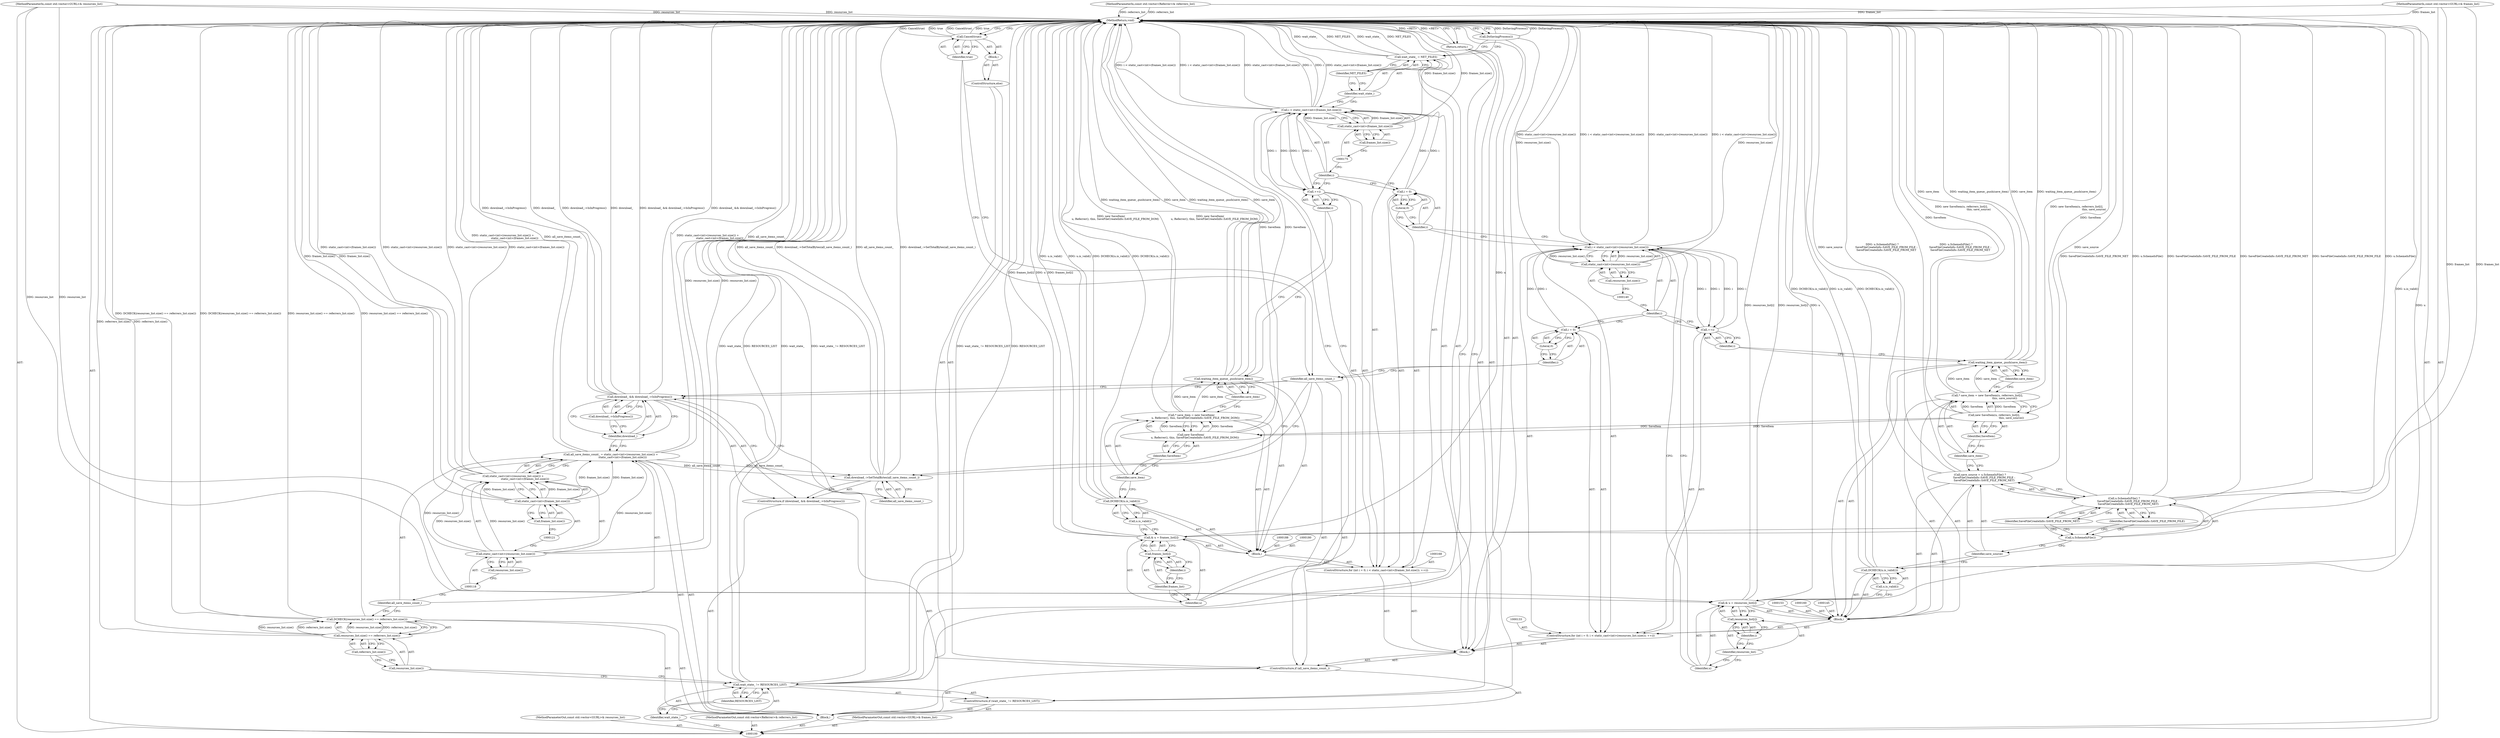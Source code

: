 digraph "1_Chrome_3b2943f5d343f5da393b99fe9efe6cefc6856aa1" {
"1000203" [label="(MethodReturn,void)"];
"1000120" [label="(Call,static_cast<int>(frames_list.size()))"];
"1000122" [label="(Call,frames_list.size())"];
"1000126" [label="(Call,download_->IsInProgress())"];
"1000123" [label="(ControlStructure,if (download_ && download_->IsInProgress()))"];
"1000124" [label="(Call,download_ && download_->IsInProgress())"];
"1000125" [label="(Identifier,download_)"];
"1000128" [label="(Identifier,all_save_items_count_)"];
"1000127" [label="(Call,download_->SetTotalBytes(all_save_items_count_))"];
"1000129" [label="(ControlStructure,if (all_save_items_count_))"];
"1000131" [label="(Block,)"];
"1000130" [label="(Identifier,all_save_items_count_)"];
"1000134" [label="(Call,i = 0)"];
"1000135" [label="(Identifier,i)"];
"1000136" [label="(Literal,0)"];
"1000137" [label="(Call,i < static_cast<int>(resources_list.size()))"];
"1000138" [label="(Identifier,i)"];
"1000139" [label="(Call,static_cast<int>(resources_list.size()))"];
"1000132" [label="(ControlStructure,for (int i = 0; i < static_cast<int>(resources_list.size()); ++i))"];
"1000141" [label="(Call,resources_list.size())"];
"1000142" [label="(Call,++i)"];
"1000143" [label="(Identifier,i)"];
"1000146" [label="(Call,& u = resources_list[i])"];
"1000147" [label="(Identifier,u)"];
"1000148" [label="(Call,resources_list[i])"];
"1000149" [label="(Identifier,resources_list)"];
"1000150" [label="(Identifier,i)"];
"1000152" [label="(Call,u.is_valid())"];
"1000151" [label="(Call,DCHECK(u.is_valid()))"];
"1000154" [label="(Call,save_source = u.SchemeIsFile() ?\n          SaveFileCreateInfo::SAVE_FILE_FROM_FILE :\n          SaveFileCreateInfo::SAVE_FILE_FROM_NET)"];
"1000155" [label="(Identifier,save_source)"];
"1000156" [label="(Call,u.SchemeIsFile() ?\n          SaveFileCreateInfo::SAVE_FILE_FROM_FILE :\n          SaveFileCreateInfo::SAVE_FILE_FROM_NET)"];
"1000157" [label="(Call,u.SchemeIsFile())"];
"1000101" [label="(MethodParameterIn,const std::vector<GURL>& resources_list)"];
"1000304" [label="(MethodParameterOut,const std::vector<GURL>& resources_list)"];
"1000158" [label="(Identifier,SaveFileCreateInfo::SAVE_FILE_FROM_FILE)"];
"1000159" [label="(Identifier,SaveFileCreateInfo::SAVE_FILE_FROM_NET)"];
"1000161" [label="(Call,* save_item = new SaveItem(u, referrers_list[i],\n                                         this, save_source))"];
"1000162" [label="(Identifier,save_item)"];
"1000163" [label="(Call,new SaveItem(u, referrers_list[i],\n                                         this, save_source))"];
"1000164" [label="(Identifier,SaveItem)"];
"1000144" [label="(Block,)"];
"1000166" [label="(Identifier,save_item)"];
"1000165" [label="(Call,waiting_item_queue_.push(save_item))"];
"1000169" [label="(Call,i = 0)"];
"1000170" [label="(Identifier,i)"];
"1000171" [label="(Literal,0)"];
"1000172" [label="(Call,i < static_cast<int>(frames_list.size()))"];
"1000173" [label="(Identifier,i)"];
"1000174" [label="(Call,static_cast<int>(frames_list.size()))"];
"1000167" [label="(ControlStructure,for (int i = 0; i < static_cast<int>(frames_list.size()); ++i))"];
"1000176" [label="(Call,frames_list.size())"];
"1000177" [label="(Call,++i)"];
"1000178" [label="(Identifier,i)"];
"1000181" [label="(Call,& u = frames_list[i])"];
"1000182" [label="(Identifier,u)"];
"1000183" [label="(Call,frames_list[i])"];
"1000184" [label="(Identifier,frames_list)"];
"1000185" [label="(Identifier,i)"];
"1000187" [label="(Call,u.is_valid())"];
"1000186" [label="(Call,DCHECK(u.is_valid()))"];
"1000189" [label="(Call,* save_item = new SaveItem(\n          u, Referrer(), this, SaveFileCreateInfo::SAVE_FILE_FROM_DOM))"];
"1000190" [label="(Identifier,save_item)"];
"1000191" [label="(Call,new SaveItem(\n          u, Referrer(), this, SaveFileCreateInfo::SAVE_FILE_FROM_DOM))"];
"1000192" [label="(Identifier,SaveItem)"];
"1000179" [label="(Block,)"];
"1000102" [label="(MethodParameterIn,const std::vector<Referrer>& referrers_list)"];
"1000305" [label="(MethodParameterOut,const std::vector<Referrer>& referrers_list)"];
"1000194" [label="(Identifier,save_item)"];
"1000193" [label="(Call,waiting_item_queue_.push(save_item))"];
"1000197" [label="(Identifier,NET_FILES)"];
"1000195" [label="(Call,wait_state_ = NET_FILES)"];
"1000196" [label="(Identifier,wait_state_)"];
"1000198" [label="(Call,DoSavingProcess())"];
"1000199" [label="(ControlStructure,else)"];
"1000200" [label="(Block,)"];
"1000202" [label="(Identifier,true)"];
"1000201" [label="(Call,Cancel(true))"];
"1000103" [label="(MethodParameterIn,const std::vector<GURL>& frames_list)"];
"1000306" [label="(MethodParameterOut,const std::vector<GURL>& frames_list)"];
"1000104" [label="(Block,)"];
"1000108" [label="(Identifier,RESOURCES_LIST)"];
"1000105" [label="(ControlStructure,if (wait_state_ != RESOURCES_LIST))"];
"1000106" [label="(Call,wait_state_ != RESOURCES_LIST)"];
"1000107" [label="(Identifier,wait_state_)"];
"1000109" [label="(Return,return;)"];
"1000110" [label="(Call,DCHECK(resources_list.size() == referrers_list.size()))"];
"1000113" [label="(Call,referrers_list.size())"];
"1000111" [label="(Call,resources_list.size() == referrers_list.size())"];
"1000112" [label="(Call,resources_list.size())"];
"1000116" [label="(Call,static_cast<int>(resources_list.size()) +\n                            static_cast<int>(frames_list.size()))"];
"1000117" [label="(Call,static_cast<int>(resources_list.size()))"];
"1000114" [label="(Call,all_save_items_count_ = static_cast<int>(resources_list.size()) +\n                            static_cast<int>(frames_list.size()))"];
"1000115" [label="(Identifier,all_save_items_count_)"];
"1000119" [label="(Call,resources_list.size())"];
"1000203" -> "1000100"  [label="AST: "];
"1000203" -> "1000109"  [label="CFG: "];
"1000203" -> "1000198"  [label="CFG: "];
"1000203" -> "1000201"  [label="CFG: "];
"1000106" -> "1000203"  [label="DDG: RESOURCES_LIST"];
"1000106" -> "1000203"  [label="DDG: wait_state_"];
"1000106" -> "1000203"  [label="DDG: wait_state_ != RESOURCES_LIST"];
"1000156" -> "1000203"  [label="DDG: u.SchemeIsFile()"];
"1000156" -> "1000203"  [label="DDG: SaveFileCreateInfo::SAVE_FILE_FROM_NET"];
"1000156" -> "1000203"  [label="DDG: SaveFileCreateInfo::SAVE_FILE_FROM_FILE"];
"1000127" -> "1000203"  [label="DDG: download_->SetTotalBytes(all_save_items_count_)"];
"1000127" -> "1000203"  [label="DDG: all_save_items_count_"];
"1000102" -> "1000203"  [label="DDG: referrers_list"];
"1000195" -> "1000203"  [label="DDG: NET_FILES"];
"1000195" -> "1000203"  [label="DDG: wait_state_"];
"1000120" -> "1000203"  [label="DDG: frames_list.size()"];
"1000117" -> "1000203"  [label="DDG: resources_list.size()"];
"1000181" -> "1000203"  [label="DDG: u"];
"1000181" -> "1000203"  [label="DDG: frames_list[i]"];
"1000116" -> "1000203"  [label="DDG: static_cast<int>(resources_list.size())"];
"1000116" -> "1000203"  [label="DDG: static_cast<int>(frames_list.size())"];
"1000163" -> "1000203"  [label="DDG: SaveItem"];
"1000186" -> "1000203"  [label="DDG: DCHECK(u.is_valid())"];
"1000186" -> "1000203"  [label="DDG: u.is_valid()"];
"1000124" -> "1000203"  [label="DDG: download_->IsInProgress()"];
"1000124" -> "1000203"  [label="DDG: download_"];
"1000124" -> "1000203"  [label="DDG: download_ && download_->IsInProgress()"];
"1000172" -> "1000203"  [label="DDG: i < static_cast<int>(frames_list.size())"];
"1000172" -> "1000203"  [label="DDG: i"];
"1000172" -> "1000203"  [label="DDG: static_cast<int>(frames_list.size())"];
"1000193" -> "1000203"  [label="DDG: save_item"];
"1000193" -> "1000203"  [label="DDG: waiting_item_queue_.push(save_item)"];
"1000201" -> "1000203"  [label="DDG: Cancel(true)"];
"1000201" -> "1000203"  [label="DDG: true"];
"1000151" -> "1000203"  [label="DDG: DCHECK(u.is_valid())"];
"1000151" -> "1000203"  [label="DDG: u.is_valid()"];
"1000139" -> "1000203"  [label="DDG: resources_list.size()"];
"1000137" -> "1000203"  [label="DDG: static_cast<int>(resources_list.size())"];
"1000137" -> "1000203"  [label="DDG: i < static_cast<int>(resources_list.size())"];
"1000165" -> "1000203"  [label="DDG: save_item"];
"1000165" -> "1000203"  [label="DDG: waiting_item_queue_.push(save_item)"];
"1000154" -> "1000203"  [label="DDG: save_source"];
"1000154" -> "1000203"  [label="DDG: u.SchemeIsFile() ?\n          SaveFileCreateInfo::SAVE_FILE_FROM_FILE :\n          SaveFileCreateInfo::SAVE_FILE_FROM_NET"];
"1000103" -> "1000203"  [label="DDG: frames_list"];
"1000189" -> "1000203"  [label="DDG: new SaveItem(\n          u, Referrer(), this, SaveFileCreateInfo::SAVE_FILE_FROM_DOM)"];
"1000114" -> "1000203"  [label="DDG: all_save_items_count_"];
"1000114" -> "1000203"  [label="DDG: static_cast<int>(resources_list.size()) +\n                            static_cast<int>(frames_list.size())"];
"1000146" -> "1000203"  [label="DDG: resources_list[i]"];
"1000146" -> "1000203"  [label="DDG: u"];
"1000174" -> "1000203"  [label="DDG: frames_list.size()"];
"1000111" -> "1000203"  [label="DDG: referrers_list.size()"];
"1000101" -> "1000203"  [label="DDG: resources_list"];
"1000110" -> "1000203"  [label="DDG: DCHECK(resources_list.size() == referrers_list.size())"];
"1000110" -> "1000203"  [label="DDG: resources_list.size() == referrers_list.size()"];
"1000161" -> "1000203"  [label="DDG: new SaveItem(u, referrers_list[i],\n                                         this, save_source)"];
"1000191" -> "1000203"  [label="DDG: SaveItem"];
"1000198" -> "1000203"  [label="DDG: DoSavingProcess()"];
"1000109" -> "1000203"  [label="DDG: <RET>"];
"1000120" -> "1000116"  [label="AST: "];
"1000120" -> "1000122"  [label="CFG: "];
"1000121" -> "1000120"  [label="AST: "];
"1000122" -> "1000120"  [label="AST: "];
"1000116" -> "1000120"  [label="CFG: "];
"1000120" -> "1000203"  [label="DDG: frames_list.size()"];
"1000120" -> "1000114"  [label="DDG: frames_list.size()"];
"1000120" -> "1000116"  [label="DDG: frames_list.size()"];
"1000122" -> "1000120"  [label="AST: "];
"1000122" -> "1000121"  [label="CFG: "];
"1000120" -> "1000122"  [label="CFG: "];
"1000126" -> "1000124"  [label="AST: "];
"1000126" -> "1000125"  [label="CFG: "];
"1000124" -> "1000126"  [label="CFG: "];
"1000123" -> "1000104"  [label="AST: "];
"1000124" -> "1000123"  [label="AST: "];
"1000127" -> "1000123"  [label="AST: "];
"1000124" -> "1000123"  [label="AST: "];
"1000124" -> "1000125"  [label="CFG: "];
"1000124" -> "1000126"  [label="CFG: "];
"1000125" -> "1000124"  [label="AST: "];
"1000126" -> "1000124"  [label="AST: "];
"1000128" -> "1000124"  [label="CFG: "];
"1000130" -> "1000124"  [label="CFG: "];
"1000124" -> "1000203"  [label="DDG: download_->IsInProgress()"];
"1000124" -> "1000203"  [label="DDG: download_"];
"1000124" -> "1000203"  [label="DDG: download_ && download_->IsInProgress()"];
"1000125" -> "1000124"  [label="AST: "];
"1000125" -> "1000114"  [label="CFG: "];
"1000126" -> "1000125"  [label="CFG: "];
"1000124" -> "1000125"  [label="CFG: "];
"1000128" -> "1000127"  [label="AST: "];
"1000128" -> "1000124"  [label="CFG: "];
"1000127" -> "1000128"  [label="CFG: "];
"1000127" -> "1000123"  [label="AST: "];
"1000127" -> "1000128"  [label="CFG: "];
"1000128" -> "1000127"  [label="AST: "];
"1000130" -> "1000127"  [label="CFG: "];
"1000127" -> "1000203"  [label="DDG: download_->SetTotalBytes(all_save_items_count_)"];
"1000127" -> "1000203"  [label="DDG: all_save_items_count_"];
"1000114" -> "1000127"  [label="DDG: all_save_items_count_"];
"1000129" -> "1000104"  [label="AST: "];
"1000130" -> "1000129"  [label="AST: "];
"1000131" -> "1000129"  [label="AST: "];
"1000199" -> "1000129"  [label="AST: "];
"1000131" -> "1000129"  [label="AST: "];
"1000132" -> "1000131"  [label="AST: "];
"1000167" -> "1000131"  [label="AST: "];
"1000195" -> "1000131"  [label="AST: "];
"1000198" -> "1000131"  [label="AST: "];
"1000130" -> "1000129"  [label="AST: "];
"1000130" -> "1000127"  [label="CFG: "];
"1000130" -> "1000124"  [label="CFG: "];
"1000135" -> "1000130"  [label="CFG: "];
"1000202" -> "1000130"  [label="CFG: "];
"1000134" -> "1000132"  [label="AST: "];
"1000134" -> "1000136"  [label="CFG: "];
"1000135" -> "1000134"  [label="AST: "];
"1000136" -> "1000134"  [label="AST: "];
"1000138" -> "1000134"  [label="CFG: "];
"1000134" -> "1000137"  [label="DDG: i"];
"1000135" -> "1000134"  [label="AST: "];
"1000135" -> "1000130"  [label="CFG: "];
"1000136" -> "1000135"  [label="CFG: "];
"1000136" -> "1000134"  [label="AST: "];
"1000136" -> "1000135"  [label="CFG: "];
"1000134" -> "1000136"  [label="CFG: "];
"1000137" -> "1000132"  [label="AST: "];
"1000137" -> "1000139"  [label="CFG: "];
"1000138" -> "1000137"  [label="AST: "];
"1000139" -> "1000137"  [label="AST: "];
"1000147" -> "1000137"  [label="CFG: "];
"1000170" -> "1000137"  [label="CFG: "];
"1000137" -> "1000203"  [label="DDG: static_cast<int>(resources_list.size())"];
"1000137" -> "1000203"  [label="DDG: i < static_cast<int>(resources_list.size())"];
"1000134" -> "1000137"  [label="DDG: i"];
"1000142" -> "1000137"  [label="DDG: i"];
"1000139" -> "1000137"  [label="DDG: resources_list.size()"];
"1000137" -> "1000142"  [label="DDG: i"];
"1000138" -> "1000137"  [label="AST: "];
"1000138" -> "1000134"  [label="CFG: "];
"1000138" -> "1000142"  [label="CFG: "];
"1000140" -> "1000138"  [label="CFG: "];
"1000139" -> "1000137"  [label="AST: "];
"1000139" -> "1000141"  [label="CFG: "];
"1000140" -> "1000139"  [label="AST: "];
"1000141" -> "1000139"  [label="AST: "];
"1000137" -> "1000139"  [label="CFG: "];
"1000139" -> "1000203"  [label="DDG: resources_list.size()"];
"1000139" -> "1000137"  [label="DDG: resources_list.size()"];
"1000132" -> "1000131"  [label="AST: "];
"1000133" -> "1000132"  [label="AST: "];
"1000134" -> "1000132"  [label="AST: "];
"1000137" -> "1000132"  [label="AST: "];
"1000142" -> "1000132"  [label="AST: "];
"1000144" -> "1000132"  [label="AST: "];
"1000141" -> "1000139"  [label="AST: "];
"1000141" -> "1000140"  [label="CFG: "];
"1000139" -> "1000141"  [label="CFG: "];
"1000142" -> "1000132"  [label="AST: "];
"1000142" -> "1000143"  [label="CFG: "];
"1000143" -> "1000142"  [label="AST: "];
"1000138" -> "1000142"  [label="CFG: "];
"1000142" -> "1000137"  [label="DDG: i"];
"1000137" -> "1000142"  [label="DDG: i"];
"1000143" -> "1000142"  [label="AST: "];
"1000143" -> "1000165"  [label="CFG: "];
"1000142" -> "1000143"  [label="CFG: "];
"1000146" -> "1000144"  [label="AST: "];
"1000146" -> "1000148"  [label="CFG: "];
"1000147" -> "1000146"  [label="AST: "];
"1000148" -> "1000146"  [label="AST: "];
"1000152" -> "1000146"  [label="CFG: "];
"1000146" -> "1000203"  [label="DDG: resources_list[i]"];
"1000146" -> "1000203"  [label="DDG: u"];
"1000101" -> "1000146"  [label="DDG: resources_list"];
"1000147" -> "1000146"  [label="AST: "];
"1000147" -> "1000137"  [label="CFG: "];
"1000149" -> "1000147"  [label="CFG: "];
"1000148" -> "1000146"  [label="AST: "];
"1000148" -> "1000150"  [label="CFG: "];
"1000149" -> "1000148"  [label="AST: "];
"1000150" -> "1000148"  [label="AST: "];
"1000146" -> "1000148"  [label="CFG: "];
"1000149" -> "1000148"  [label="AST: "];
"1000149" -> "1000147"  [label="CFG: "];
"1000150" -> "1000149"  [label="CFG: "];
"1000150" -> "1000148"  [label="AST: "];
"1000150" -> "1000149"  [label="CFG: "];
"1000148" -> "1000150"  [label="CFG: "];
"1000152" -> "1000151"  [label="AST: "];
"1000152" -> "1000146"  [label="CFG: "];
"1000151" -> "1000152"  [label="CFG: "];
"1000151" -> "1000144"  [label="AST: "];
"1000151" -> "1000152"  [label="CFG: "];
"1000152" -> "1000151"  [label="AST: "];
"1000155" -> "1000151"  [label="CFG: "];
"1000151" -> "1000203"  [label="DDG: DCHECK(u.is_valid())"];
"1000151" -> "1000203"  [label="DDG: u.is_valid()"];
"1000154" -> "1000144"  [label="AST: "];
"1000154" -> "1000156"  [label="CFG: "];
"1000155" -> "1000154"  [label="AST: "];
"1000156" -> "1000154"  [label="AST: "];
"1000162" -> "1000154"  [label="CFG: "];
"1000154" -> "1000203"  [label="DDG: save_source"];
"1000154" -> "1000203"  [label="DDG: u.SchemeIsFile() ?\n          SaveFileCreateInfo::SAVE_FILE_FROM_FILE :\n          SaveFileCreateInfo::SAVE_FILE_FROM_NET"];
"1000155" -> "1000154"  [label="AST: "];
"1000155" -> "1000151"  [label="CFG: "];
"1000157" -> "1000155"  [label="CFG: "];
"1000156" -> "1000154"  [label="AST: "];
"1000156" -> "1000158"  [label="CFG: "];
"1000156" -> "1000159"  [label="CFG: "];
"1000157" -> "1000156"  [label="AST: "];
"1000158" -> "1000156"  [label="AST: "];
"1000159" -> "1000156"  [label="AST: "];
"1000154" -> "1000156"  [label="CFG: "];
"1000156" -> "1000203"  [label="DDG: u.SchemeIsFile()"];
"1000156" -> "1000203"  [label="DDG: SaveFileCreateInfo::SAVE_FILE_FROM_NET"];
"1000156" -> "1000203"  [label="DDG: SaveFileCreateInfo::SAVE_FILE_FROM_FILE"];
"1000157" -> "1000156"  [label="AST: "];
"1000157" -> "1000155"  [label="CFG: "];
"1000158" -> "1000157"  [label="CFG: "];
"1000159" -> "1000157"  [label="CFG: "];
"1000101" -> "1000100"  [label="AST: "];
"1000101" -> "1000203"  [label="DDG: resources_list"];
"1000101" -> "1000146"  [label="DDG: resources_list"];
"1000304" -> "1000100"  [label="AST: "];
"1000158" -> "1000156"  [label="AST: "];
"1000158" -> "1000157"  [label="CFG: "];
"1000156" -> "1000158"  [label="CFG: "];
"1000159" -> "1000156"  [label="AST: "];
"1000159" -> "1000157"  [label="CFG: "];
"1000156" -> "1000159"  [label="CFG: "];
"1000161" -> "1000144"  [label="AST: "];
"1000161" -> "1000163"  [label="CFG: "];
"1000162" -> "1000161"  [label="AST: "];
"1000163" -> "1000161"  [label="AST: "];
"1000166" -> "1000161"  [label="CFG: "];
"1000161" -> "1000203"  [label="DDG: new SaveItem(u, referrers_list[i],\n                                         this, save_source)"];
"1000163" -> "1000161"  [label="DDG: SaveItem"];
"1000161" -> "1000165"  [label="DDG: save_item"];
"1000162" -> "1000161"  [label="AST: "];
"1000162" -> "1000154"  [label="CFG: "];
"1000164" -> "1000162"  [label="CFG: "];
"1000163" -> "1000161"  [label="AST: "];
"1000163" -> "1000164"  [label="CFG: "];
"1000164" -> "1000163"  [label="AST: "];
"1000161" -> "1000163"  [label="CFG: "];
"1000163" -> "1000203"  [label="DDG: SaveItem"];
"1000163" -> "1000161"  [label="DDG: SaveItem"];
"1000163" -> "1000191"  [label="DDG: SaveItem"];
"1000164" -> "1000163"  [label="AST: "];
"1000164" -> "1000162"  [label="CFG: "];
"1000163" -> "1000164"  [label="CFG: "];
"1000144" -> "1000132"  [label="AST: "];
"1000145" -> "1000144"  [label="AST: "];
"1000146" -> "1000144"  [label="AST: "];
"1000151" -> "1000144"  [label="AST: "];
"1000153" -> "1000144"  [label="AST: "];
"1000154" -> "1000144"  [label="AST: "];
"1000160" -> "1000144"  [label="AST: "];
"1000161" -> "1000144"  [label="AST: "];
"1000165" -> "1000144"  [label="AST: "];
"1000166" -> "1000165"  [label="AST: "];
"1000166" -> "1000161"  [label="CFG: "];
"1000165" -> "1000166"  [label="CFG: "];
"1000165" -> "1000144"  [label="AST: "];
"1000165" -> "1000166"  [label="CFG: "];
"1000166" -> "1000165"  [label="AST: "];
"1000143" -> "1000165"  [label="CFG: "];
"1000165" -> "1000203"  [label="DDG: save_item"];
"1000165" -> "1000203"  [label="DDG: waiting_item_queue_.push(save_item)"];
"1000161" -> "1000165"  [label="DDG: save_item"];
"1000169" -> "1000167"  [label="AST: "];
"1000169" -> "1000171"  [label="CFG: "];
"1000170" -> "1000169"  [label="AST: "];
"1000171" -> "1000169"  [label="AST: "];
"1000173" -> "1000169"  [label="CFG: "];
"1000169" -> "1000172"  [label="DDG: i"];
"1000170" -> "1000169"  [label="AST: "];
"1000170" -> "1000137"  [label="CFG: "];
"1000171" -> "1000170"  [label="CFG: "];
"1000171" -> "1000169"  [label="AST: "];
"1000171" -> "1000170"  [label="CFG: "];
"1000169" -> "1000171"  [label="CFG: "];
"1000172" -> "1000167"  [label="AST: "];
"1000172" -> "1000174"  [label="CFG: "];
"1000173" -> "1000172"  [label="AST: "];
"1000174" -> "1000172"  [label="AST: "];
"1000182" -> "1000172"  [label="CFG: "];
"1000196" -> "1000172"  [label="CFG: "];
"1000172" -> "1000203"  [label="DDG: i < static_cast<int>(frames_list.size())"];
"1000172" -> "1000203"  [label="DDG: i"];
"1000172" -> "1000203"  [label="DDG: static_cast<int>(frames_list.size())"];
"1000177" -> "1000172"  [label="DDG: i"];
"1000169" -> "1000172"  [label="DDG: i"];
"1000174" -> "1000172"  [label="DDG: frames_list.size()"];
"1000172" -> "1000177"  [label="DDG: i"];
"1000173" -> "1000172"  [label="AST: "];
"1000173" -> "1000169"  [label="CFG: "];
"1000173" -> "1000177"  [label="CFG: "];
"1000175" -> "1000173"  [label="CFG: "];
"1000174" -> "1000172"  [label="AST: "];
"1000174" -> "1000176"  [label="CFG: "];
"1000175" -> "1000174"  [label="AST: "];
"1000176" -> "1000174"  [label="AST: "];
"1000172" -> "1000174"  [label="CFG: "];
"1000174" -> "1000203"  [label="DDG: frames_list.size()"];
"1000174" -> "1000172"  [label="DDG: frames_list.size()"];
"1000167" -> "1000131"  [label="AST: "];
"1000168" -> "1000167"  [label="AST: "];
"1000169" -> "1000167"  [label="AST: "];
"1000172" -> "1000167"  [label="AST: "];
"1000177" -> "1000167"  [label="AST: "];
"1000179" -> "1000167"  [label="AST: "];
"1000176" -> "1000174"  [label="AST: "];
"1000176" -> "1000175"  [label="CFG: "];
"1000174" -> "1000176"  [label="CFG: "];
"1000177" -> "1000167"  [label="AST: "];
"1000177" -> "1000178"  [label="CFG: "];
"1000178" -> "1000177"  [label="AST: "];
"1000173" -> "1000177"  [label="CFG: "];
"1000177" -> "1000172"  [label="DDG: i"];
"1000172" -> "1000177"  [label="DDG: i"];
"1000178" -> "1000177"  [label="AST: "];
"1000178" -> "1000193"  [label="CFG: "];
"1000177" -> "1000178"  [label="CFG: "];
"1000181" -> "1000179"  [label="AST: "];
"1000181" -> "1000183"  [label="CFG: "];
"1000182" -> "1000181"  [label="AST: "];
"1000183" -> "1000181"  [label="AST: "];
"1000187" -> "1000181"  [label="CFG: "];
"1000181" -> "1000203"  [label="DDG: u"];
"1000181" -> "1000203"  [label="DDG: frames_list[i]"];
"1000103" -> "1000181"  [label="DDG: frames_list"];
"1000182" -> "1000181"  [label="AST: "];
"1000182" -> "1000172"  [label="CFG: "];
"1000184" -> "1000182"  [label="CFG: "];
"1000183" -> "1000181"  [label="AST: "];
"1000183" -> "1000185"  [label="CFG: "];
"1000184" -> "1000183"  [label="AST: "];
"1000185" -> "1000183"  [label="AST: "];
"1000181" -> "1000183"  [label="CFG: "];
"1000184" -> "1000183"  [label="AST: "];
"1000184" -> "1000182"  [label="CFG: "];
"1000185" -> "1000184"  [label="CFG: "];
"1000185" -> "1000183"  [label="AST: "];
"1000185" -> "1000184"  [label="CFG: "];
"1000183" -> "1000185"  [label="CFG: "];
"1000187" -> "1000186"  [label="AST: "];
"1000187" -> "1000181"  [label="CFG: "];
"1000186" -> "1000187"  [label="CFG: "];
"1000186" -> "1000179"  [label="AST: "];
"1000186" -> "1000187"  [label="CFG: "];
"1000187" -> "1000186"  [label="AST: "];
"1000190" -> "1000186"  [label="CFG: "];
"1000186" -> "1000203"  [label="DDG: DCHECK(u.is_valid())"];
"1000186" -> "1000203"  [label="DDG: u.is_valid()"];
"1000189" -> "1000179"  [label="AST: "];
"1000189" -> "1000191"  [label="CFG: "];
"1000190" -> "1000189"  [label="AST: "];
"1000191" -> "1000189"  [label="AST: "];
"1000194" -> "1000189"  [label="CFG: "];
"1000189" -> "1000203"  [label="DDG: new SaveItem(\n          u, Referrer(), this, SaveFileCreateInfo::SAVE_FILE_FROM_DOM)"];
"1000191" -> "1000189"  [label="DDG: SaveItem"];
"1000189" -> "1000193"  [label="DDG: save_item"];
"1000190" -> "1000189"  [label="AST: "];
"1000190" -> "1000186"  [label="CFG: "];
"1000192" -> "1000190"  [label="CFG: "];
"1000191" -> "1000189"  [label="AST: "];
"1000191" -> "1000192"  [label="CFG: "];
"1000192" -> "1000191"  [label="AST: "];
"1000189" -> "1000191"  [label="CFG: "];
"1000191" -> "1000203"  [label="DDG: SaveItem"];
"1000191" -> "1000189"  [label="DDG: SaveItem"];
"1000163" -> "1000191"  [label="DDG: SaveItem"];
"1000192" -> "1000191"  [label="AST: "];
"1000192" -> "1000190"  [label="CFG: "];
"1000191" -> "1000192"  [label="CFG: "];
"1000179" -> "1000167"  [label="AST: "];
"1000180" -> "1000179"  [label="AST: "];
"1000181" -> "1000179"  [label="AST: "];
"1000186" -> "1000179"  [label="AST: "];
"1000188" -> "1000179"  [label="AST: "];
"1000189" -> "1000179"  [label="AST: "];
"1000193" -> "1000179"  [label="AST: "];
"1000102" -> "1000100"  [label="AST: "];
"1000102" -> "1000203"  [label="DDG: referrers_list"];
"1000305" -> "1000100"  [label="AST: "];
"1000194" -> "1000193"  [label="AST: "];
"1000194" -> "1000189"  [label="CFG: "];
"1000193" -> "1000194"  [label="CFG: "];
"1000193" -> "1000179"  [label="AST: "];
"1000193" -> "1000194"  [label="CFG: "];
"1000194" -> "1000193"  [label="AST: "];
"1000178" -> "1000193"  [label="CFG: "];
"1000193" -> "1000203"  [label="DDG: save_item"];
"1000193" -> "1000203"  [label="DDG: waiting_item_queue_.push(save_item)"];
"1000189" -> "1000193"  [label="DDG: save_item"];
"1000197" -> "1000195"  [label="AST: "];
"1000197" -> "1000196"  [label="CFG: "];
"1000195" -> "1000197"  [label="CFG: "];
"1000195" -> "1000131"  [label="AST: "];
"1000195" -> "1000197"  [label="CFG: "];
"1000196" -> "1000195"  [label="AST: "];
"1000197" -> "1000195"  [label="AST: "];
"1000198" -> "1000195"  [label="CFG: "];
"1000195" -> "1000203"  [label="DDG: NET_FILES"];
"1000195" -> "1000203"  [label="DDG: wait_state_"];
"1000196" -> "1000195"  [label="AST: "];
"1000196" -> "1000172"  [label="CFG: "];
"1000197" -> "1000196"  [label="CFG: "];
"1000198" -> "1000131"  [label="AST: "];
"1000198" -> "1000195"  [label="CFG: "];
"1000203" -> "1000198"  [label="CFG: "];
"1000198" -> "1000203"  [label="DDG: DoSavingProcess()"];
"1000199" -> "1000129"  [label="AST: "];
"1000200" -> "1000199"  [label="AST: "];
"1000200" -> "1000199"  [label="AST: "];
"1000201" -> "1000200"  [label="AST: "];
"1000202" -> "1000201"  [label="AST: "];
"1000202" -> "1000130"  [label="CFG: "];
"1000201" -> "1000202"  [label="CFG: "];
"1000201" -> "1000200"  [label="AST: "];
"1000201" -> "1000202"  [label="CFG: "];
"1000202" -> "1000201"  [label="AST: "];
"1000203" -> "1000201"  [label="CFG: "];
"1000201" -> "1000203"  [label="DDG: Cancel(true)"];
"1000201" -> "1000203"  [label="DDG: true"];
"1000103" -> "1000100"  [label="AST: "];
"1000103" -> "1000203"  [label="DDG: frames_list"];
"1000103" -> "1000181"  [label="DDG: frames_list"];
"1000306" -> "1000100"  [label="AST: "];
"1000104" -> "1000100"  [label="AST: "];
"1000105" -> "1000104"  [label="AST: "];
"1000110" -> "1000104"  [label="AST: "];
"1000114" -> "1000104"  [label="AST: "];
"1000123" -> "1000104"  [label="AST: "];
"1000129" -> "1000104"  [label="AST: "];
"1000108" -> "1000106"  [label="AST: "];
"1000108" -> "1000107"  [label="CFG: "];
"1000106" -> "1000108"  [label="CFG: "];
"1000105" -> "1000104"  [label="AST: "];
"1000106" -> "1000105"  [label="AST: "];
"1000109" -> "1000105"  [label="AST: "];
"1000106" -> "1000105"  [label="AST: "];
"1000106" -> "1000108"  [label="CFG: "];
"1000107" -> "1000106"  [label="AST: "];
"1000108" -> "1000106"  [label="AST: "];
"1000109" -> "1000106"  [label="CFG: "];
"1000112" -> "1000106"  [label="CFG: "];
"1000106" -> "1000203"  [label="DDG: RESOURCES_LIST"];
"1000106" -> "1000203"  [label="DDG: wait_state_"];
"1000106" -> "1000203"  [label="DDG: wait_state_ != RESOURCES_LIST"];
"1000107" -> "1000106"  [label="AST: "];
"1000107" -> "1000100"  [label="CFG: "];
"1000108" -> "1000107"  [label="CFG: "];
"1000109" -> "1000105"  [label="AST: "];
"1000109" -> "1000106"  [label="CFG: "];
"1000203" -> "1000109"  [label="CFG: "];
"1000109" -> "1000203"  [label="DDG: <RET>"];
"1000110" -> "1000104"  [label="AST: "];
"1000110" -> "1000111"  [label="CFG: "];
"1000111" -> "1000110"  [label="AST: "];
"1000115" -> "1000110"  [label="CFG: "];
"1000110" -> "1000203"  [label="DDG: DCHECK(resources_list.size() == referrers_list.size())"];
"1000110" -> "1000203"  [label="DDG: resources_list.size() == referrers_list.size()"];
"1000111" -> "1000110"  [label="DDG: resources_list.size()"];
"1000111" -> "1000110"  [label="DDG: referrers_list.size()"];
"1000113" -> "1000111"  [label="AST: "];
"1000113" -> "1000112"  [label="CFG: "];
"1000111" -> "1000113"  [label="CFG: "];
"1000111" -> "1000110"  [label="AST: "];
"1000111" -> "1000113"  [label="CFG: "];
"1000112" -> "1000111"  [label="AST: "];
"1000113" -> "1000111"  [label="AST: "];
"1000110" -> "1000111"  [label="CFG: "];
"1000111" -> "1000203"  [label="DDG: referrers_list.size()"];
"1000111" -> "1000110"  [label="DDG: resources_list.size()"];
"1000111" -> "1000110"  [label="DDG: referrers_list.size()"];
"1000112" -> "1000111"  [label="AST: "];
"1000112" -> "1000106"  [label="CFG: "];
"1000113" -> "1000112"  [label="CFG: "];
"1000116" -> "1000114"  [label="AST: "];
"1000116" -> "1000120"  [label="CFG: "];
"1000117" -> "1000116"  [label="AST: "];
"1000120" -> "1000116"  [label="AST: "];
"1000114" -> "1000116"  [label="CFG: "];
"1000116" -> "1000203"  [label="DDG: static_cast<int>(resources_list.size())"];
"1000116" -> "1000203"  [label="DDG: static_cast<int>(frames_list.size())"];
"1000117" -> "1000116"  [label="DDG: resources_list.size()"];
"1000120" -> "1000116"  [label="DDG: frames_list.size()"];
"1000117" -> "1000116"  [label="AST: "];
"1000117" -> "1000119"  [label="CFG: "];
"1000118" -> "1000117"  [label="AST: "];
"1000119" -> "1000117"  [label="AST: "];
"1000121" -> "1000117"  [label="CFG: "];
"1000117" -> "1000203"  [label="DDG: resources_list.size()"];
"1000117" -> "1000114"  [label="DDG: resources_list.size()"];
"1000117" -> "1000116"  [label="DDG: resources_list.size()"];
"1000114" -> "1000104"  [label="AST: "];
"1000114" -> "1000116"  [label="CFG: "];
"1000115" -> "1000114"  [label="AST: "];
"1000116" -> "1000114"  [label="AST: "];
"1000125" -> "1000114"  [label="CFG: "];
"1000114" -> "1000203"  [label="DDG: all_save_items_count_"];
"1000114" -> "1000203"  [label="DDG: static_cast<int>(resources_list.size()) +\n                            static_cast<int>(frames_list.size())"];
"1000117" -> "1000114"  [label="DDG: resources_list.size()"];
"1000120" -> "1000114"  [label="DDG: frames_list.size()"];
"1000114" -> "1000127"  [label="DDG: all_save_items_count_"];
"1000115" -> "1000114"  [label="AST: "];
"1000115" -> "1000110"  [label="CFG: "];
"1000118" -> "1000115"  [label="CFG: "];
"1000119" -> "1000117"  [label="AST: "];
"1000119" -> "1000118"  [label="CFG: "];
"1000117" -> "1000119"  [label="CFG: "];
}
